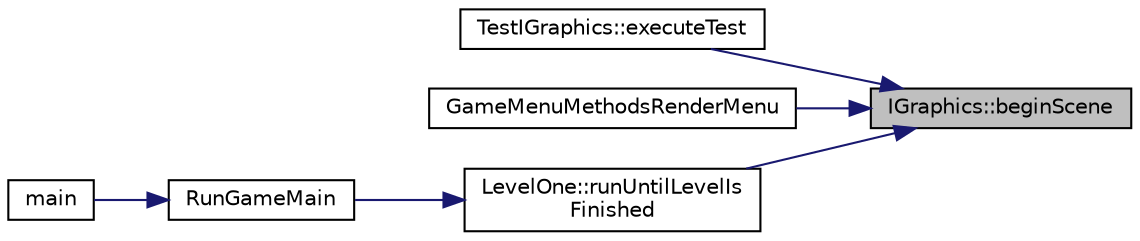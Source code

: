 digraph "IGraphics::beginScene"
{
 // LATEX_PDF_SIZE
  edge [fontname="Helvetica",fontsize="10",labelfontname="Helvetica",labelfontsize="10"];
  node [fontname="Helvetica",fontsize="10",shape=record];
  rankdir="RL";
  Node1 [label="IGraphics::beginScene",height=0.2,width=0.4,color="black", fillcolor="grey75", style="filled", fontcolor="black",tooltip="Prepares a scene for rendering in the specified environment /summary>"];
  Node1 -> Node2 [dir="back",color="midnightblue",fontsize="10",style="solid"];
  Node2 [label="TestIGraphics::executeTest",height=0.2,width=0.4,color="black", fillcolor="white", style="filled",URL="$class_test_i_graphics.html#a526eed13c6c38a2cad0b734df55ee8cd",tooltip=" "];
  Node1 -> Node3 [dir="back",color="midnightblue",fontsize="10",style="solid"];
  Node3 [label="GameMenuMethodsRenderMenu",height=0.2,width=0.4,color="black", fillcolor="white", style="filled",URL="$_game_menu_methods_8cpp.html#a6f3d4af6b7101a2d98f2c246a317b218",tooltip=" "];
  Node1 -> Node4 [dir="back",color="midnightblue",fontsize="10",style="solid"];
  Node4 [label="LevelOne::runUntilLevelIs\lFinished",height=0.2,width=0.4,color="black", fillcolor="white", style="filled",URL="$class_level_one.html#afd011cbfd58c10d7bcaabbbdf7b884a3",tooltip="Indicates that the level will loop internally handling all input, and output (audio,..."];
  Node4 -> Node5 [dir="back",color="midnightblue",fontsize="10",style="solid"];
  Node5 [label="RunGameMain",height=0.2,width=0.4,color="black", fillcolor="white", style="filled",URL="$main_8cpp.html#aa4173368a267598f9c3c83944e79a303",tooltip=" "];
  Node5 -> Node6 [dir="back",color="midnightblue",fontsize="10",style="solid"];
  Node6 [label="main",height=0.2,width=0.4,color="black", fillcolor="white", style="filled",URL="$main_8cpp.html#a3c04138a5bfe5d72780bb7e82a18e627",tooltip=" "];
}
